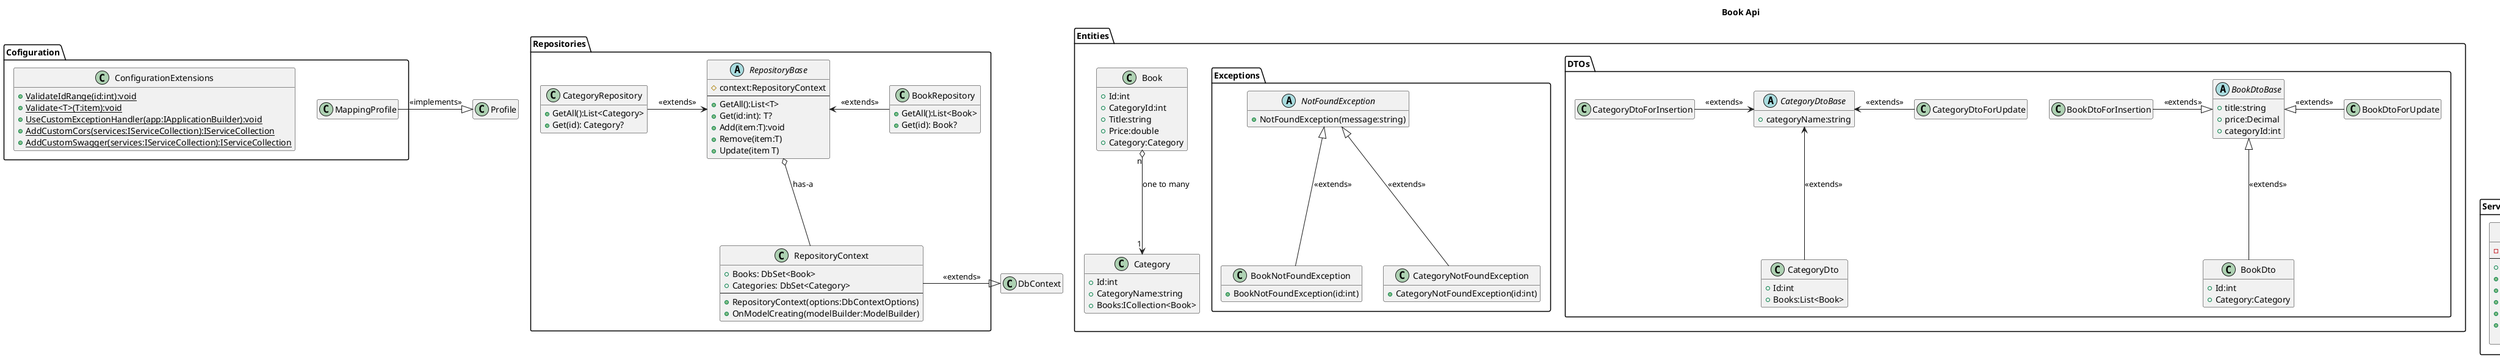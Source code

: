 @startuml --
title Book Api

package Entities{
    class Book{
        + Id:int
        + CategoryId:int
        + Title:string
        + Price:double
        + Category:Category
    }

    class Category {
        + Id:int
        + CategoryName:string
        + Books:ICollection<Book>
    }

    ' Category "1" --> "0..*" Book : "Books"
    Book "n" o-down-> "1" Category : "one to many"
}
package Entities.DTOs{
    ' Book Dto
    abstract BookDtoBase{
        + title:string
        + price:Decimal
        + categoryId:int
    }
     class BookDto{
        + Id:int
        + Category:Category
    }
    class BookDtoForInsertion{}
    class BookDtoForUpdate{}
   
    ' Category Dto

    abstract CategoryDtoBase{
         + categoryName:string
    }
    class CategoryDto{
         + Id:int
         + Books:List<Book>
    }
    class CategoryDtoForInsertion{}
    class CategoryDtoForUpdate{}
}
package Entities.Exceptions{
    abstract NotFoundException{
        + NotFoundException(message:string)
    }
    class BookNotFoundException{
        + BookNotFoundException(id:int)
    }

    class CategoryNotFoundException{
        + CategoryNotFoundException(id:int)
    }
}



package Repositories {

    class RepositoryContext{
        + Books: DbSet<Book>
        + Categories: DbSet<Category>
        --
        + RepositoryContext(options:DbContextOptions)
        + OnModelCreating(modelBuilder:ModelBuilder)
    }
    class BookRepository {
        + GetAll():List<Book>
        + Get(id): Book?
       
    }
    class CategoryRepository {
       + GetAll():List<Category>
        + Get(id): Category?
       
    }

    abstract RepositoryBase
    {
        # context:RepositoryContext
        --
        + GetAll():List<T>
        + Get(id:int): T?
        + Add(item:T):void
        + Remove(item:T)
        + Update(item T)
    }


}
package Services{
    class BookService{
        - bookList:List<Book>
        --
        + Count : int
        --
        + GetBooks():List<Book>
        + GetBookById(id:int): Book
        + AddBook(book:BookDtoForInsertion):void
        + UpdateBook(id:int, book:BookDtoForUpdate):Book
        + DeleteBook(id:int):void
    }
    class BookServiceV2{
        - context:RepositoryContext
        --
        + Count : int
        --
        + GetBooks():List<Book>
        + GetBookById(id:int): Book
        + AddBook(book:BookDtoForInsertion):void
        + UpdateBook(id:int, book:BookDtoForUpdate):Book
        + DeleteBook(id:int):void
    }
    class BookServiceV3{
        - context:BookRepository
        --
        + Count : int
        --
        + GetBooks():List<BookDto>
        + GetBookById(id:int): BookDto
        + AddBook(book:BookDtoForInsertion):Book
        + UpdateBook(id:int, book:BookDtoForUpdate):Book
        + DeleteBook(id:int):void
    }

    class CategoryService
    {
        - _context:CategoryRepository
        --
        + count:int
        + GetCategories():List<CategoryDto>
        + GetCategoryById(id:int): CategoryDto
        + AddCategory(category:CategoryDtoForInsertion):Category
        + UpdateCategory(id:int, category:CategoryForUpdate):Category
        + DeleteCategory(id:int):void

    }


}


package Abstracts{
    interface IBookService{
        + Count : int
        --
        + GetBooks():List<BookDto>
        + GetBookById(id:int): BookDto
        + AddBook(book:BookDtoForInsertion):Book
        + UpdateBook(id:int, book:BookDtoForUpdate):Book
        + DeleteBook(id:int):void
    }

    interface ICategoryService{
         + count:int
         --
         + GetCategories():List<CategoryDto>
         + GetCategoryById(id:int):CategoryDto
         + AddCategory(category:CategoryDtoForInsertion):Category
         + UpdateCategory(id:int, category:CategoryDtoForUpdate):Category
         + DeleteCategory(id:int):void
    }
}

package Cofiguration{
    class MappingProfile{

    }

    class ConfigurationExtensions{
        {static} + ValidateIdRange(id:int):void
        {static} + Validate<T>(T:item):void
        {static} + UseCustomExceptionHandler(app:IApplicationBuilder):void
        {static} + AddCustomCors(services:IServiceCollection):IServiceCollection
        {static} + AddCustomSwagger(services:IServiceCollection):IServiceCollection
    }
}


MappingProfile -right-|> Profile:"<<implements>>"

BookService .up.|> IBookService : "<<implements>>"
BookServiceV2 .up.|> IBookService : "<<implements>>"
BookServiceV3 .up.|> IBookService : "<<implements>>"


CategoryService .up.|> ICategoryService: "<<implements>>"


BookRepository -l-> RepositoryBase : "<<extends>>"
CategoryRepository -r-> RepositoryBase : "<<extends>>"
RepositoryBase o-d- RepositoryContext : "has-a"
RepositoryContext -right-|> DbContext : "<<extends>>"

BookNotFoundException -up-|> NotFoundException:"<<extends>>"
CategoryNotFoundException -up-|> NotFoundException:"<<extends>>"


BookDto -up-|> BookDtoBase : "<<extends>>"
BookDtoForUpdate -left-|> BookDtoBase : "<<extends>>"
BookDtoForInsertion -right-|> BookDtoBase : "<<extends>>"


CategoryDto -up-> CategoryDtoBase : "<<extends>>"
CategoryDtoForUpdate -left-> CategoryDtoBase : "<<extends>>"
CategoryDtoForInsertion -right-> CategoryDtoBase : "<<extends>>"


hide empty members

@enduml